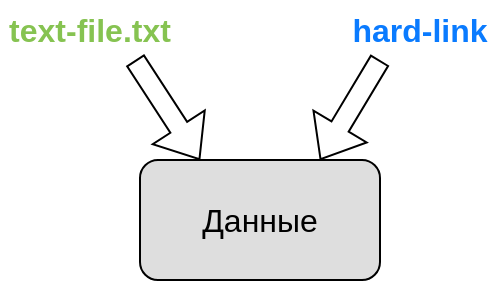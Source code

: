 <mxfile version="21.3.7" type="device">
  <diagram name="Страница 1" id="PAcOjD6ndljtekbhXcUc">
    <mxGraphModel dx="880" dy="544" grid="1" gridSize="10" guides="1" tooltips="1" connect="1" arrows="1" fold="1" page="1" pageScale="1" pageWidth="827" pageHeight="1169" math="0" shadow="0">
      <root>
        <mxCell id="0" />
        <mxCell id="1" parent="0" />
        <mxCell id="g-KkgHFlnaWiiFR3BuNT-1" value="&lt;font color=&quot;#86c351&quot; style=&quot;font-size: 16px;&quot;&gt;&lt;b&gt;text-file.txt&lt;/b&gt;&lt;/font&gt;" style="text;html=1;strokeColor=none;fillColor=none;align=center;verticalAlign=middle;whiteSpace=wrap;rounded=0;" parent="1" vertex="1">
          <mxGeometry x="50" y="80" width="90" height="30" as="geometry" />
        </mxCell>
        <mxCell id="g-KkgHFlnaWiiFR3BuNT-2" value="&lt;font color=&quot;#0a7bff&quot; style=&quot;font-size: 16px;&quot;&gt;&lt;b&gt;hard-link&lt;/b&gt;&lt;/font&gt;" style="text;html=1;strokeColor=none;fillColor=none;align=center;verticalAlign=middle;whiteSpace=wrap;rounded=0;" parent="1" vertex="1">
          <mxGeometry x="220" y="80" width="80" height="30" as="geometry" />
        </mxCell>
        <mxCell id="rrNBpoSipV1hKzNfW5zY-2" value="&lt;font style=&quot;font-size: 16px;&quot; color=&quot;#000000&quot;&gt;Данные&lt;/font&gt;" style="rounded=1;whiteSpace=wrap;html=1;fillColor=#dedede;" vertex="1" parent="1">
          <mxGeometry x="120" y="160" width="120" height="60" as="geometry" />
        </mxCell>
        <mxCell id="rrNBpoSipV1hKzNfW5zY-3" value="" style="shape=flexArrow;endArrow=classic;html=1;rounded=0;exitX=0.75;exitY=1;exitDx=0;exitDy=0;entryX=0.25;entryY=0;entryDx=0;entryDy=0;" edge="1" parent="1" source="g-KkgHFlnaWiiFR3BuNT-1" target="rrNBpoSipV1hKzNfW5zY-2">
          <mxGeometry width="50" height="50" relative="1" as="geometry">
            <mxPoint x="390" y="310" as="sourcePoint" />
            <mxPoint x="440" y="260" as="targetPoint" />
          </mxGeometry>
        </mxCell>
        <mxCell id="rrNBpoSipV1hKzNfW5zY-4" value="" style="shape=flexArrow;endArrow=classic;html=1;rounded=0;exitX=0.25;exitY=1;exitDx=0;exitDy=0;entryX=0.75;entryY=0;entryDx=0;entryDy=0;" edge="1" parent="1" source="g-KkgHFlnaWiiFR3BuNT-2" target="rrNBpoSipV1hKzNfW5zY-2">
          <mxGeometry width="50" height="50" relative="1" as="geometry">
            <mxPoint x="390" y="310" as="sourcePoint" />
            <mxPoint x="440" y="260" as="targetPoint" />
          </mxGeometry>
        </mxCell>
      </root>
    </mxGraphModel>
  </diagram>
</mxfile>
